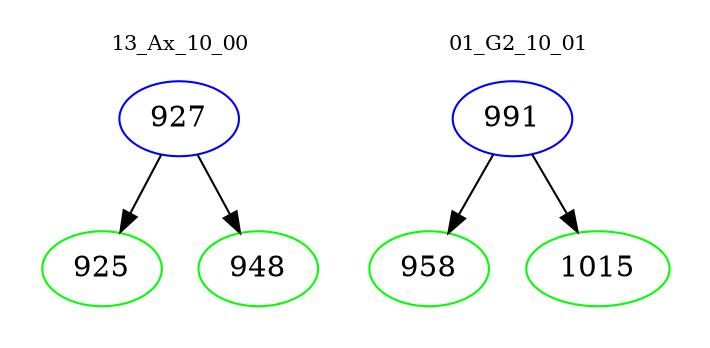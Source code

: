 digraph{
subgraph cluster_0 {
color = white
label = "13_Ax_10_00";
fontsize=10;
T0_927 [label="927", color="blue"]
T0_927 -> T0_925 [color="black"]
T0_925 [label="925", color="green"]
T0_927 -> T0_948 [color="black"]
T0_948 [label="948", color="green"]
}
subgraph cluster_1 {
color = white
label = "01_G2_10_01";
fontsize=10;
T1_991 [label="991", color="blue"]
T1_991 -> T1_958 [color="black"]
T1_958 [label="958", color="green"]
T1_991 -> T1_1015 [color="black"]
T1_1015 [label="1015", color="green"]
}
}
